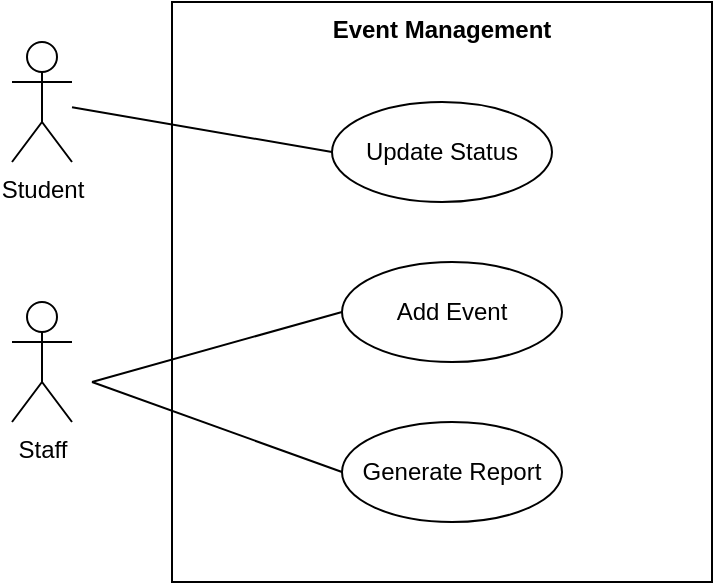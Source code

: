 <mxfile version="20.4.0" type="device"><diagram id="6w_4RXUhUcJYTg43JSr7" name="Page-1"><mxGraphModel dx="561" dy="264" grid="1" gridSize="10" guides="1" tooltips="1" connect="1" arrows="1" fold="1" page="1" pageScale="1" pageWidth="850" pageHeight="1100" math="0" shadow="0"><root><mxCell id="0"/><mxCell id="1" parent="0"/><mxCell id="WdYpvjVfHYZhrHMb_zkC-12" value="Event Management" style="shape=rect;html=1;verticalAlign=top;fontStyle=1;whiteSpace=wrap;align=center;fillColor=none;" vertex="1" parent="1"><mxGeometry x="230" y="140" width="270" height="290" as="geometry"/></mxCell><mxCell id="WdYpvjVfHYZhrHMb_zkC-13" value="Student" style="shape=umlActor;html=1;verticalLabelPosition=bottom;verticalAlign=top;align=center;" vertex="1" parent="1"><mxGeometry x="150" y="160" width="30" height="60" as="geometry"/></mxCell><mxCell id="WdYpvjVfHYZhrHMb_zkC-14" value="Staff" style="shape=umlActor;html=1;verticalLabelPosition=bottom;verticalAlign=top;align=center;" vertex="1" parent="1"><mxGeometry x="150" y="290" width="30" height="60" as="geometry"/></mxCell><mxCell id="WdYpvjVfHYZhrHMb_zkC-15" value="Add Event" style="ellipse;whiteSpace=wrap;html=1;" vertex="1" parent="1"><mxGeometry x="315" y="270" width="110" height="50" as="geometry"/></mxCell><mxCell id="WdYpvjVfHYZhrHMb_zkC-16" value="Update Status" style="ellipse;whiteSpace=wrap;html=1;" vertex="1" parent="1"><mxGeometry x="310" y="190" width="110" height="50" as="geometry"/></mxCell><mxCell id="WdYpvjVfHYZhrHMb_zkC-17" value="Generate Report" style="ellipse;whiteSpace=wrap;html=1;" vertex="1" parent="1"><mxGeometry x="315" y="350" width="110" height="50" as="geometry"/></mxCell><mxCell id="WdYpvjVfHYZhrHMb_zkC-18" value="" style="edgeStyle=none;html=1;endArrow=none;verticalAlign=bottom;rounded=0;entryX=0;entryY=0.5;entryDx=0;entryDy=0;" edge="1" parent="1" source="WdYpvjVfHYZhrHMb_zkC-13" target="WdYpvjVfHYZhrHMb_zkC-16"><mxGeometry width="160" relative="1" as="geometry"><mxPoint x="180" y="225" as="sourcePoint"/><mxPoint x="520" y="395" as="targetPoint"/></mxGeometry></mxCell><mxCell id="WdYpvjVfHYZhrHMb_zkC-19" value="" style="edgeStyle=none;html=1;endArrow=none;verticalAlign=bottom;rounded=0;entryX=0;entryY=0.5;entryDx=0;entryDy=0;" edge="1" parent="1" target="WdYpvjVfHYZhrHMb_zkC-15"><mxGeometry width="160" relative="1" as="geometry"><mxPoint x="190" y="330" as="sourcePoint"/><mxPoint x="520" y="395" as="targetPoint"/></mxGeometry></mxCell><mxCell id="WdYpvjVfHYZhrHMb_zkC-23" value="" style="edgeStyle=none;html=1;endArrow=none;verticalAlign=bottom;rounded=0;entryX=0;entryY=0.5;entryDx=0;entryDy=0;" edge="1" parent="1" target="WdYpvjVfHYZhrHMb_zkC-17"><mxGeometry width="160" relative="1" as="geometry"><mxPoint x="190" y="330" as="sourcePoint"/><mxPoint x="325" y="305" as="targetPoint"/></mxGeometry></mxCell></root></mxGraphModel></diagram></mxfile>